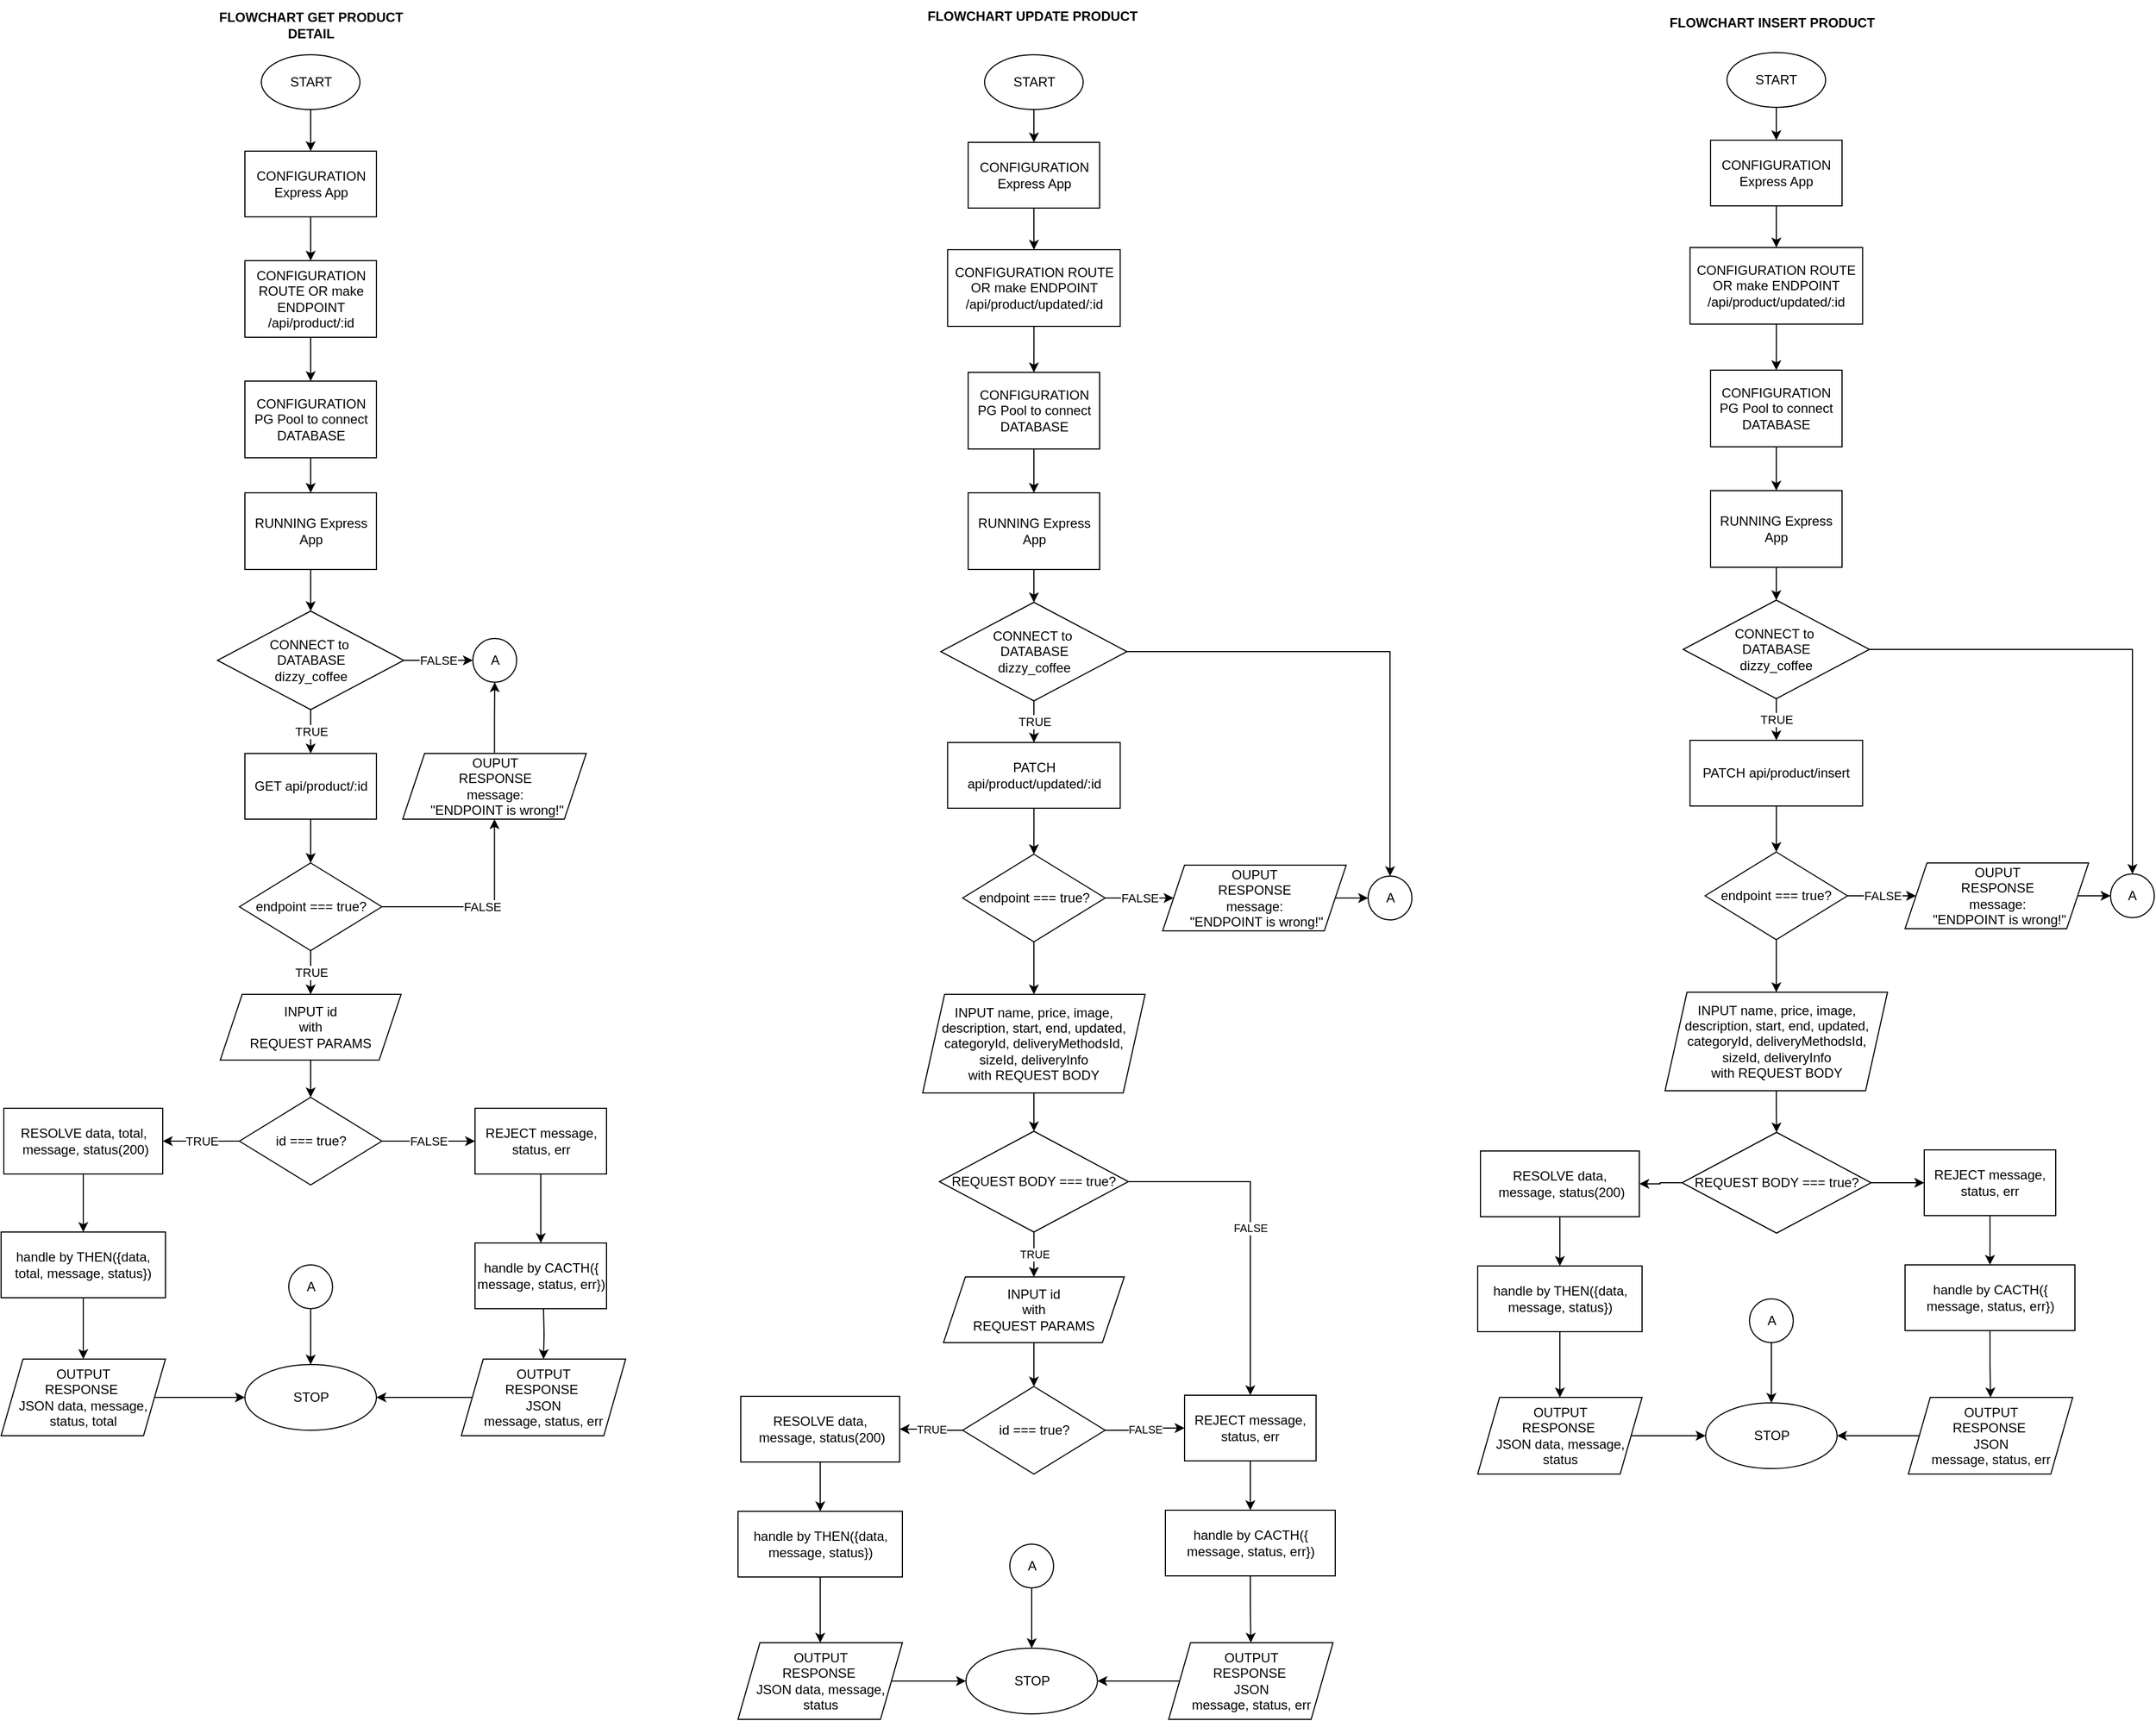 <mxfile version="17.4.6" type="device"><diagram id="khGJ2daZu2ltyK99D0Vk" name="Page-1"><mxGraphModel dx="1021" dy="576" grid="1" gridSize="10" guides="1" tooltips="1" connect="1" arrows="1" fold="1" page="1" pageScale="1" pageWidth="1169" pageHeight="827" math="0" shadow="0"><root><mxCell id="0"/><mxCell id="1" parent="0"/><mxCell id="POmQF6q5LUfOOO5Ifvi4-3" value="" style="edgeStyle=orthogonalEdgeStyle;rounded=0;orthogonalLoop=1;jettySize=auto;html=1;" parent="1" source="POmQF6q5LUfOOO5Ifvi4-1" target="POmQF6q5LUfOOO5Ifvi4-2" edge="1"><mxGeometry relative="1" as="geometry"/></mxCell><mxCell id="POmQF6q5LUfOOO5Ifvi4-1" value="START" style="ellipse;whiteSpace=wrap;html=1;" parent="1" vertex="1"><mxGeometry x="252.5" y="50" width="90" height="50" as="geometry"/></mxCell><mxCell id="POmQF6q5LUfOOO5Ifvi4-5" value="" style="edgeStyle=orthogonalEdgeStyle;rounded=0;orthogonalLoop=1;jettySize=auto;html=1;" parent="1" source="POmQF6q5LUfOOO5Ifvi4-2" target="POmQF6q5LUfOOO5Ifvi4-4" edge="1"><mxGeometry relative="1" as="geometry"/></mxCell><mxCell id="POmQF6q5LUfOOO5Ifvi4-2" value="CONFIGURATION Express App" style="whiteSpace=wrap;html=1;" parent="1" vertex="1"><mxGeometry x="237.5" y="138" width="120" height="60" as="geometry"/></mxCell><mxCell id="POmQF6q5LUfOOO5Ifvi4-7" value="" style="edgeStyle=orthogonalEdgeStyle;rounded=0;orthogonalLoop=1;jettySize=auto;html=1;" parent="1" source="POmQF6q5LUfOOO5Ifvi4-4" target="POmQF6q5LUfOOO5Ifvi4-6" edge="1"><mxGeometry relative="1" as="geometry"/></mxCell><mxCell id="POmQF6q5LUfOOO5Ifvi4-4" value="CONFIGURATION ROUTE OR make ENDPOINT /api/product/:id" style="whiteSpace=wrap;html=1;" parent="1" vertex="1"><mxGeometry x="237.5" y="238" width="120" height="70" as="geometry"/></mxCell><mxCell id="POmQF6q5LUfOOO5Ifvi4-9" value="" style="edgeStyle=orthogonalEdgeStyle;rounded=0;orthogonalLoop=1;jettySize=auto;html=1;" parent="1" source="POmQF6q5LUfOOO5Ifvi4-6" target="POmQF6q5LUfOOO5Ifvi4-8" edge="1"><mxGeometry relative="1" as="geometry"/></mxCell><mxCell id="POmQF6q5LUfOOO5Ifvi4-6" value="CONFIGURATION PG Pool to connect DATABASE" style="whiteSpace=wrap;html=1;" parent="1" vertex="1"><mxGeometry x="237.5" y="348" width="120" height="70" as="geometry"/></mxCell><mxCell id="POmQF6q5LUfOOO5Ifvi4-13" value="" style="edgeStyle=orthogonalEdgeStyle;rounded=0;orthogonalLoop=1;jettySize=auto;html=1;" parent="1" source="POmQF6q5LUfOOO5Ifvi4-8" target="POmQF6q5LUfOOO5Ifvi4-12" edge="1"><mxGeometry relative="1" as="geometry"/></mxCell><mxCell id="POmQF6q5LUfOOO5Ifvi4-8" value="RUNNING Express App" style="whiteSpace=wrap;html=1;" parent="1" vertex="1"><mxGeometry x="237.5" y="450" width="120" height="70" as="geometry"/></mxCell><mxCell id="POmQF6q5LUfOOO5Ifvi4-34" value="TRUE" style="edgeStyle=orthogonalEdgeStyle;rounded=0;orthogonalLoop=1;jettySize=auto;html=1;" parent="1" source="POmQF6q5LUfOOO5Ifvi4-12" target="POmQF6q5LUfOOO5Ifvi4-32" edge="1"><mxGeometry relative="1" as="geometry"/></mxCell><mxCell id="POmQF6q5LUfOOO5Ifvi4-46" value="FALSE" style="edgeStyle=orthogonalEdgeStyle;rounded=0;orthogonalLoop=1;jettySize=auto;html=1;" parent="1" source="POmQF6q5LUfOOO5Ifvi4-12" target="POmQF6q5LUfOOO5Ifvi4-45" edge="1"><mxGeometry relative="1" as="geometry"/></mxCell><mxCell id="POmQF6q5LUfOOO5Ifvi4-12" value="CONNECT to&amp;nbsp;&lt;br&gt;DATABASE&lt;br&gt;dizzy_coffee" style="rhombus;whiteSpace=wrap;html=1;" parent="1" vertex="1"><mxGeometry x="212.5" y="558" width="170" height="90" as="geometry"/></mxCell><mxCell id="POmQF6q5LUfOOO5Ifvi4-53" value="" style="edgeStyle=orthogonalEdgeStyle;rounded=0;orthogonalLoop=1;jettySize=auto;html=1;" parent="1" source="POmQF6q5LUfOOO5Ifvi4-16" target="POmQF6q5LUfOOO5Ifvi4-18" edge="1"><mxGeometry relative="1" as="geometry"/></mxCell><mxCell id="POmQF6q5LUfOOO5Ifvi4-16" value="INPUT id &lt;br&gt;with&lt;br&gt;REQUEST PARAMS" style="shape=parallelogram;perimeter=parallelogramPerimeter;whiteSpace=wrap;html=1;fixedSize=1;" parent="1" vertex="1"><mxGeometry x="215" y="908" width="165" height="60" as="geometry"/></mxCell><mxCell id="POmQF6q5LUfOOO5Ifvi4-25" value="FALSE" style="edgeStyle=orthogonalEdgeStyle;rounded=0;orthogonalLoop=1;jettySize=auto;html=1;" parent="1" source="POmQF6q5LUfOOO5Ifvi4-18" target="POmQF6q5LUfOOO5Ifvi4-24" edge="1"><mxGeometry relative="1" as="geometry"/></mxCell><mxCell id="POmQF6q5LUfOOO5Ifvi4-36" value="TRUE" style="edgeStyle=orthogonalEdgeStyle;rounded=0;orthogonalLoop=1;jettySize=auto;html=1;" parent="1" source="POmQF6q5LUfOOO5Ifvi4-18" target="POmQF6q5LUfOOO5Ifvi4-20" edge="1"><mxGeometry relative="1" as="geometry"/></mxCell><mxCell id="POmQF6q5LUfOOO5Ifvi4-18" value="id === true?" style="rhombus;whiteSpace=wrap;html=1;" parent="1" vertex="1"><mxGeometry x="232.5" y="1002" width="130" height="80" as="geometry"/></mxCell><mxCell id="POmQF6q5LUfOOO5Ifvi4-23" value="" style="edgeStyle=orthogonalEdgeStyle;rounded=0;orthogonalLoop=1;jettySize=auto;html=1;" parent="1" source="POmQF6q5LUfOOO5Ifvi4-20" target="POmQF6q5LUfOOO5Ifvi4-22" edge="1"><mxGeometry relative="1" as="geometry"/></mxCell><mxCell id="POmQF6q5LUfOOO5Ifvi4-20" value="RESOLVE data, total,&lt;br&gt;&amp;nbsp;message, status(200)" style="whiteSpace=wrap;html=1;" parent="1" vertex="1"><mxGeometry x="17.5" y="1012" width="145" height="60" as="geometry"/></mxCell><mxCell id="POmQF6q5LUfOOO5Ifvi4-39" style="edgeStyle=orthogonalEdgeStyle;rounded=0;orthogonalLoop=1;jettySize=auto;html=1;entryX=0.5;entryY=0;entryDx=0;entryDy=0;" parent="1" source="POmQF6q5LUfOOO5Ifvi4-22" target="POmQF6q5LUfOOO5Ifvi4-38" edge="1"><mxGeometry relative="1" as="geometry"/></mxCell><mxCell id="POmQF6q5LUfOOO5Ifvi4-22" value="handle by THEN({data, total, message, status})" style="whiteSpace=wrap;html=1;" parent="1" vertex="1"><mxGeometry x="15" y="1125" width="150" height="60" as="geometry"/></mxCell><mxCell id="POmQF6q5LUfOOO5Ifvi4-27" value="" style="edgeStyle=orthogonalEdgeStyle;rounded=0;orthogonalLoop=1;jettySize=auto;html=1;" parent="1" source="POmQF6q5LUfOOO5Ifvi4-24" target="POmQF6q5LUfOOO5Ifvi4-26" edge="1"><mxGeometry relative="1" as="geometry"/></mxCell><mxCell id="POmQF6q5LUfOOO5Ifvi4-24" value="REJECT message, status, err" style="whiteSpace=wrap;html=1;" parent="1" vertex="1"><mxGeometry x="447.5" y="1012" width="120" height="60" as="geometry"/></mxCell><mxCell id="POmQF6q5LUfOOO5Ifvi4-26" value="handle by CACTH({&lt;br&gt;message, status, err})" style="whiteSpace=wrap;html=1;" parent="1" vertex="1"><mxGeometry x="447.5" y="1135" width="120" height="60" as="geometry"/></mxCell><mxCell id="POmQF6q5LUfOOO5Ifvi4-51" value="" style="edgeStyle=orthogonalEdgeStyle;rounded=0;orthogonalLoop=1;jettySize=auto;html=1;" parent="1" source="POmQF6q5LUfOOO5Ifvi4-32" target="POmQF6q5LUfOOO5Ifvi4-50" edge="1"><mxGeometry relative="1" as="geometry"/></mxCell><mxCell id="POmQF6q5LUfOOO5Ifvi4-32" value="GET api/product/:id" style="rounded=0;whiteSpace=wrap;html=1;" parent="1" vertex="1"><mxGeometry x="237.5" y="688" width="120" height="60" as="geometry"/></mxCell><mxCell id="POmQF6q5LUfOOO5Ifvi4-43" value="" style="edgeStyle=orthogonalEdgeStyle;rounded=0;orthogonalLoop=1;jettySize=auto;html=1;" parent="1" source="POmQF6q5LUfOOO5Ifvi4-38" target="POmQF6q5LUfOOO5Ifvi4-42" edge="1"><mxGeometry relative="1" as="geometry"/></mxCell><mxCell id="POmQF6q5LUfOOO5Ifvi4-38" value="&lt;span&gt;OUTPUT&lt;br&gt;RESPONSE&amp;nbsp;&lt;/span&gt;&lt;br&gt;&lt;span&gt;JSON&amp;nbsp;&lt;/span&gt;&lt;span&gt;data, message,&lt;/span&gt;&lt;br&gt;&lt;span&gt;status, total&lt;/span&gt;" style="shape=parallelogram;perimeter=parallelogramPerimeter;whiteSpace=wrap;html=1;fixedSize=1;" parent="1" vertex="1"><mxGeometry x="15" y="1241" width="150" height="70" as="geometry"/></mxCell><mxCell id="POmQF6q5LUfOOO5Ifvi4-40" style="edgeStyle=orthogonalEdgeStyle;rounded=0;orthogonalLoop=1;jettySize=auto;html=1;entryX=0.5;entryY=0;entryDx=0;entryDy=0;" parent="1" target="POmQF6q5LUfOOO5Ifvi4-41" edge="1"><mxGeometry relative="1" as="geometry"><mxPoint x="510" y="1195" as="sourcePoint"/></mxGeometry></mxCell><mxCell id="POmQF6q5LUfOOO5Ifvi4-44" value="" style="edgeStyle=orthogonalEdgeStyle;rounded=0;orthogonalLoop=1;jettySize=auto;html=1;" parent="1" source="POmQF6q5LUfOOO5Ifvi4-41" target="POmQF6q5LUfOOO5Ifvi4-42" edge="1"><mxGeometry relative="1" as="geometry"/></mxCell><mxCell id="POmQF6q5LUfOOO5Ifvi4-41" value="&lt;span&gt;OUTPUT&lt;/span&gt;&lt;br&gt;&lt;span&gt;RESPONSE&amp;nbsp;&lt;/span&gt;&lt;br&gt;&lt;span&gt;JSON&lt;/span&gt;&lt;br&gt;&lt;span&gt;message, status, err&lt;/span&gt;" style="shape=parallelogram;perimeter=parallelogramPerimeter;whiteSpace=wrap;html=1;fixedSize=1;" parent="1" vertex="1"><mxGeometry x="435" y="1241" width="150" height="70" as="geometry"/></mxCell><mxCell id="POmQF6q5LUfOOO5Ifvi4-42" value="STOP" style="ellipse;whiteSpace=wrap;html=1;" parent="1" vertex="1"><mxGeometry x="237.5" y="1246" width="120" height="60" as="geometry"/></mxCell><mxCell id="POmQF6q5LUfOOO5Ifvi4-45" value="A" style="ellipse;whiteSpace=wrap;html=1;aspect=fixed;" parent="1" vertex="1"><mxGeometry x="445.5" y="583" width="40" height="40" as="geometry"/></mxCell><mxCell id="POmQF6q5LUfOOO5Ifvi4-48" style="edgeStyle=orthogonalEdgeStyle;rounded=0;orthogonalLoop=1;jettySize=auto;html=1;entryX=0.5;entryY=0;entryDx=0;entryDy=0;" parent="1" source="POmQF6q5LUfOOO5Ifvi4-47" target="POmQF6q5LUfOOO5Ifvi4-42" edge="1"><mxGeometry relative="1" as="geometry"/></mxCell><mxCell id="POmQF6q5LUfOOO5Ifvi4-47" value="A" style="ellipse;whiteSpace=wrap;html=1;aspect=fixed;" parent="1" vertex="1"><mxGeometry x="277.5" y="1155" width="40" height="40" as="geometry"/></mxCell><mxCell id="POmQF6q5LUfOOO5Ifvi4-49" value="&lt;b&gt;FLOWCHART GET PRODUCT DETAIL&lt;/b&gt;" style="text;html=1;strokeColor=none;fillColor=none;align=center;verticalAlign=middle;whiteSpace=wrap;rounded=0;" parent="1" vertex="1"><mxGeometry x="198.75" y="8" width="197.5" height="30" as="geometry"/></mxCell><mxCell id="POmQF6q5LUfOOO5Ifvi4-52" value="TRUE" style="edgeStyle=orthogonalEdgeStyle;rounded=0;orthogonalLoop=1;jettySize=auto;html=1;" parent="1" source="POmQF6q5LUfOOO5Ifvi4-50" target="POmQF6q5LUfOOO5Ifvi4-16" edge="1"><mxGeometry relative="1" as="geometry"/></mxCell><mxCell id="POmQF6q5LUfOOO5Ifvi4-55" value="FALSE" style="edgeStyle=orthogonalEdgeStyle;rounded=0;orthogonalLoop=1;jettySize=auto;html=1;" parent="1" source="POmQF6q5LUfOOO5Ifvi4-50" target="POmQF6q5LUfOOO5Ifvi4-54" edge="1"><mxGeometry relative="1" as="geometry"/></mxCell><mxCell id="POmQF6q5LUfOOO5Ifvi4-50" value="endpoint === true?" style="rhombus;whiteSpace=wrap;html=1;rounded=0;" parent="1" vertex="1"><mxGeometry x="232.5" y="788" width="130" height="80" as="geometry"/></mxCell><mxCell id="POmQF6q5LUfOOO5Ifvi4-57" value="" style="edgeStyle=orthogonalEdgeStyle;rounded=0;orthogonalLoop=1;jettySize=auto;html=1;" parent="1" source="POmQF6q5LUfOOO5Ifvi4-54" target="POmQF6q5LUfOOO5Ifvi4-45" edge="1"><mxGeometry relative="1" as="geometry"/></mxCell><mxCell id="POmQF6q5LUfOOO5Ifvi4-54" value="OUPUT &lt;br&gt;RESPONSE&lt;br&gt;message:&lt;br&gt;&amp;nbsp;&quot;ENDPOINT is wrong!&quot;" style="shape=parallelogram;perimeter=parallelogramPerimeter;whiteSpace=wrap;html=1;fixedSize=1;rounded=0;" parent="1" vertex="1"><mxGeometry x="381.5" y="688" width="167.5" height="60" as="geometry"/></mxCell><mxCell id="POmQF6q5LUfOOO5Ifvi4-58" value="" style="edgeStyle=orthogonalEdgeStyle;rounded=0;orthogonalLoop=1;jettySize=auto;html=1;" parent="1" source="POmQF6q5LUfOOO5Ifvi4-59" target="POmQF6q5LUfOOO5Ifvi4-61" edge="1"><mxGeometry relative="1" as="geometry"/></mxCell><mxCell id="POmQF6q5LUfOOO5Ifvi4-59" value="START" style="ellipse;whiteSpace=wrap;html=1;" parent="1" vertex="1"><mxGeometry x="912.5" y="50" width="90" height="50" as="geometry"/></mxCell><mxCell id="POmQF6q5LUfOOO5Ifvi4-60" value="" style="edgeStyle=orthogonalEdgeStyle;rounded=0;orthogonalLoop=1;jettySize=auto;html=1;" parent="1" source="POmQF6q5LUfOOO5Ifvi4-61" target="POmQF6q5LUfOOO5Ifvi4-63" edge="1"><mxGeometry relative="1" as="geometry"/></mxCell><mxCell id="POmQF6q5LUfOOO5Ifvi4-61" value="CONFIGURATION Express App" style="whiteSpace=wrap;html=1;" parent="1" vertex="1"><mxGeometry x="897.5" y="130" width="120" height="60" as="geometry"/></mxCell><mxCell id="POmQF6q5LUfOOO5Ifvi4-62" value="" style="edgeStyle=orthogonalEdgeStyle;rounded=0;orthogonalLoop=1;jettySize=auto;html=1;" parent="1" source="POmQF6q5LUfOOO5Ifvi4-63" target="POmQF6q5LUfOOO5Ifvi4-65" edge="1"><mxGeometry relative="1" as="geometry"/></mxCell><mxCell id="POmQF6q5LUfOOO5Ifvi4-63" value="CONFIGURATION ROUTE OR make ENDPOINT /api/product/updated/:id" style="whiteSpace=wrap;html=1;" parent="1" vertex="1"><mxGeometry x="878.75" y="228" width="157.5" height="70" as="geometry"/></mxCell><mxCell id="POmQF6q5LUfOOO5Ifvi4-64" value="" style="edgeStyle=orthogonalEdgeStyle;rounded=0;orthogonalLoop=1;jettySize=auto;html=1;" parent="1" source="POmQF6q5LUfOOO5Ifvi4-65" target="POmQF6q5LUfOOO5Ifvi4-67" edge="1"><mxGeometry relative="1" as="geometry"/></mxCell><mxCell id="POmQF6q5LUfOOO5Ifvi4-65" value="CONFIGURATION PG Pool to connect DATABASE" style="whiteSpace=wrap;html=1;" parent="1" vertex="1"><mxGeometry x="897.5" y="340" width="120" height="70" as="geometry"/></mxCell><mxCell id="POmQF6q5LUfOOO5Ifvi4-66" value="" style="edgeStyle=orthogonalEdgeStyle;rounded=0;orthogonalLoop=1;jettySize=auto;html=1;" parent="1" source="POmQF6q5LUfOOO5Ifvi4-67" target="POmQF6q5LUfOOO5Ifvi4-70" edge="1"><mxGeometry relative="1" as="geometry"/></mxCell><mxCell id="POmQF6q5LUfOOO5Ifvi4-67" value="RUNNING Express App" style="whiteSpace=wrap;html=1;" parent="1" vertex="1"><mxGeometry x="897.5" y="450" width="120" height="70" as="geometry"/></mxCell><mxCell id="POmQF6q5LUfOOO5Ifvi4-68" value="TRUE" style="edgeStyle=orthogonalEdgeStyle;rounded=0;orthogonalLoop=1;jettySize=auto;html=1;" parent="1" source="POmQF6q5LUfOOO5Ifvi4-70" target="POmQF6q5LUfOOO5Ifvi4-84" edge="1"><mxGeometry relative="1" as="geometry"/></mxCell><mxCell id="POmQF6q5LUfOOO5Ifvi4-69" value="" style="edgeStyle=orthogonalEdgeStyle;rounded=0;orthogonalLoop=1;jettySize=auto;html=1;" parent="1" source="POmQF6q5LUfOOO5Ifvi4-70" target="POmQF6q5LUfOOO5Ifvi4-91" edge="1"><mxGeometry relative="1" as="geometry"/></mxCell><mxCell id="POmQF6q5LUfOOO5Ifvi4-70" value="CONNECT to&amp;nbsp;&lt;br&gt;DATABASE&lt;br&gt;dizzy_coffee" style="rhombus;whiteSpace=wrap;html=1;" parent="1" vertex="1"><mxGeometry x="872.5" y="550" width="170" height="90" as="geometry"/></mxCell><mxCell id="sGFE-TJFLqwam2I6f3Bg-8" value="" style="edgeStyle=orthogonalEdgeStyle;rounded=0;orthogonalLoop=1;jettySize=auto;html=1;fontSize=10;" edge="1" parent="1" source="POmQF6q5LUfOOO5Ifvi4-72" target="POmQF6q5LUfOOO5Ifvi4-75"><mxGeometry relative="1" as="geometry"/></mxCell><mxCell id="POmQF6q5LUfOOO5Ifvi4-72" value="INPUT id &lt;br&gt;with&lt;br&gt;REQUEST PARAMS" style="shape=parallelogram;perimeter=parallelogramPerimeter;whiteSpace=wrap;html=1;fixedSize=1;" parent="1" vertex="1"><mxGeometry x="875" y="1166" width="165" height="60" as="geometry"/></mxCell><mxCell id="sGFE-TJFLqwam2I6f3Bg-9" value="TRUE" style="edgeStyle=orthogonalEdgeStyle;rounded=0;orthogonalLoop=1;jettySize=auto;html=1;fontSize=10;" edge="1" parent="1" source="POmQF6q5LUfOOO5Ifvi4-75" target="POmQF6q5LUfOOO5Ifvi4-77"><mxGeometry relative="1" as="geometry"/></mxCell><mxCell id="sGFE-TJFLqwam2I6f3Bg-10" value="FALSE" style="edgeStyle=orthogonalEdgeStyle;rounded=0;orthogonalLoop=1;jettySize=auto;html=1;fontSize=10;" edge="1" parent="1" source="POmQF6q5LUfOOO5Ifvi4-75" target="POmQF6q5LUfOOO5Ifvi4-81"><mxGeometry relative="1" as="geometry"/></mxCell><mxCell id="POmQF6q5LUfOOO5Ifvi4-75" value="id === true?" style="rhombus;whiteSpace=wrap;html=1;" parent="1" vertex="1"><mxGeometry x="892.5" y="1266" width="130" height="80" as="geometry"/></mxCell><mxCell id="POmQF6q5LUfOOO5Ifvi4-76" value="" style="edgeStyle=orthogonalEdgeStyle;rounded=0;orthogonalLoop=1;jettySize=auto;html=1;" parent="1" source="POmQF6q5LUfOOO5Ifvi4-77" target="POmQF6q5LUfOOO5Ifvi4-79" edge="1"><mxGeometry relative="1" as="geometry"/></mxCell><mxCell id="POmQF6q5LUfOOO5Ifvi4-77" value="RESOLVE data,&lt;br&gt;&amp;nbsp;message, status(200)" style="whiteSpace=wrap;html=1;" parent="1" vertex="1"><mxGeometry x="690" y="1275" width="145" height="60" as="geometry"/></mxCell><mxCell id="POmQF6q5LUfOOO5Ifvi4-78" style="edgeStyle=orthogonalEdgeStyle;rounded=0;orthogonalLoop=1;jettySize=auto;html=1;entryX=0.5;entryY=0;entryDx=0;entryDy=0;" parent="1" source="POmQF6q5LUfOOO5Ifvi4-79" target="POmQF6q5LUfOOO5Ifvi4-86" edge="1"><mxGeometry relative="1" as="geometry"/></mxCell><mxCell id="POmQF6q5LUfOOO5Ifvi4-79" value="handle by THEN({data, message, status})" style="whiteSpace=wrap;html=1;" parent="1" vertex="1"><mxGeometry x="687.5" y="1380" width="150" height="60" as="geometry"/></mxCell><mxCell id="sGFE-TJFLqwam2I6f3Bg-11" value="" style="edgeStyle=orthogonalEdgeStyle;rounded=0;orthogonalLoop=1;jettySize=auto;html=1;fontSize=10;" edge="1" parent="1" source="POmQF6q5LUfOOO5Ifvi4-81" target="POmQF6q5LUfOOO5Ifvi4-82"><mxGeometry relative="1" as="geometry"/></mxCell><mxCell id="POmQF6q5LUfOOO5Ifvi4-81" value="REJECT message, status, err" style="whiteSpace=wrap;html=1;" parent="1" vertex="1"><mxGeometry x="1095" y="1274" width="120" height="60" as="geometry"/></mxCell><mxCell id="sGFE-TJFLqwam2I6f3Bg-14" value="" style="edgeStyle=orthogonalEdgeStyle;rounded=0;orthogonalLoop=1;jettySize=auto;html=1;fontSize=10;" edge="1" parent="1" source="POmQF6q5LUfOOO5Ifvi4-82" target="POmQF6q5LUfOOO5Ifvi4-89"><mxGeometry relative="1" as="geometry"/></mxCell><mxCell id="POmQF6q5LUfOOO5Ifvi4-82" value="handle by CACTH({&lt;br&gt;message, status, err})" style="whiteSpace=wrap;html=1;" parent="1" vertex="1"><mxGeometry x="1077.5" y="1379" width="155" height="60" as="geometry"/></mxCell><mxCell id="POmQF6q5LUfOOO5Ifvi4-83" value="" style="edgeStyle=orthogonalEdgeStyle;rounded=0;orthogonalLoop=1;jettySize=auto;html=1;" parent="1" source="POmQF6q5LUfOOO5Ifvi4-84" target="POmQF6q5LUfOOO5Ifvi4-97" edge="1"><mxGeometry relative="1" as="geometry"/></mxCell><mxCell id="POmQF6q5LUfOOO5Ifvi4-84" value="PATCH api/product/updated/:id" style="rounded=0;whiteSpace=wrap;html=1;" parent="1" vertex="1"><mxGeometry x="878.75" y="678" width="157.5" height="60" as="geometry"/></mxCell><mxCell id="POmQF6q5LUfOOO5Ifvi4-85" value="" style="edgeStyle=orthogonalEdgeStyle;rounded=0;orthogonalLoop=1;jettySize=auto;html=1;entryX=0;entryY=0.5;entryDx=0;entryDy=0;" parent="1" source="POmQF6q5LUfOOO5Ifvi4-86" target="POmQF6q5LUfOOO5Ifvi4-90" edge="1"><mxGeometry relative="1" as="geometry"><mxPoint x="872.5" y="1521" as="targetPoint"/></mxGeometry></mxCell><mxCell id="POmQF6q5LUfOOO5Ifvi4-86" value="&lt;span&gt;OUTPUT&lt;br&gt;RESPONSE&amp;nbsp;&lt;/span&gt;&lt;br&gt;&lt;span&gt;JSON&amp;nbsp;&lt;/span&gt;&lt;span&gt;data, message,&lt;/span&gt;&lt;br&gt;&lt;span&gt;status&lt;/span&gt;" style="shape=parallelogram;perimeter=parallelogramPerimeter;whiteSpace=wrap;html=1;fixedSize=1;" parent="1" vertex="1"><mxGeometry x="687.5" y="1500" width="150" height="70" as="geometry"/></mxCell><mxCell id="POmQF6q5LUfOOO5Ifvi4-88" value="" style="edgeStyle=orthogonalEdgeStyle;rounded=0;orthogonalLoop=1;jettySize=auto;html=1;entryX=1;entryY=0.5;entryDx=0;entryDy=0;" parent="1" source="POmQF6q5LUfOOO5Ifvi4-89" target="POmQF6q5LUfOOO5Ifvi4-90" edge="1"><mxGeometry relative="1" as="geometry"><mxPoint x="1045" y="1521" as="targetPoint"/></mxGeometry></mxCell><mxCell id="POmQF6q5LUfOOO5Ifvi4-89" value="&lt;span&gt;OUTPUT&lt;/span&gt;&lt;br&gt;&lt;span&gt;RESPONSE&amp;nbsp;&lt;/span&gt;&lt;br&gt;&lt;span&gt;JSON&lt;/span&gt;&lt;br&gt;&lt;span&gt;message, status, err&lt;/span&gt;" style="shape=parallelogram;perimeter=parallelogramPerimeter;whiteSpace=wrap;html=1;fixedSize=1;" parent="1" vertex="1"><mxGeometry x="1080.5" y="1500" width="150" height="70" as="geometry"/></mxCell><mxCell id="POmQF6q5LUfOOO5Ifvi4-90" value="STOP" style="ellipse;whiteSpace=wrap;html=1;" parent="1" vertex="1"><mxGeometry x="895.5" y="1505" width="120" height="60" as="geometry"/></mxCell><mxCell id="POmQF6q5LUfOOO5Ifvi4-91" value="A" style="ellipse;whiteSpace=wrap;html=1;aspect=fixed;" parent="1" vertex="1"><mxGeometry x="1262.5" y="800" width="40" height="40" as="geometry"/></mxCell><mxCell id="POmQF6q5LUfOOO5Ifvi4-92" style="edgeStyle=orthogonalEdgeStyle;rounded=0;orthogonalLoop=1;jettySize=auto;html=1;entryX=0.5;entryY=0;entryDx=0;entryDy=0;" parent="1" source="POmQF6q5LUfOOO5Ifvi4-93" target="POmQF6q5LUfOOO5Ifvi4-90" edge="1"><mxGeometry relative="1" as="geometry"/></mxCell><mxCell id="POmQF6q5LUfOOO5Ifvi4-93" value="A" style="ellipse;whiteSpace=wrap;html=1;aspect=fixed;" parent="1" vertex="1"><mxGeometry x="935.5" y="1410" width="40" height="40" as="geometry"/></mxCell><mxCell id="POmQF6q5LUfOOO5Ifvi4-94" value="&lt;b&gt;FLOWCHART UPDATE PRODUCT&amp;nbsp;&lt;/b&gt;" style="text;html=1;strokeColor=none;fillColor=none;align=center;verticalAlign=middle;whiteSpace=wrap;rounded=0;" parent="1" vertex="1"><mxGeometry x="858.75" width="197.5" height="30" as="geometry"/></mxCell><mxCell id="POmQF6q5LUfOOO5Ifvi4-104" value="FALSE" style="edgeStyle=orthogonalEdgeStyle;rounded=0;orthogonalLoop=1;jettySize=auto;html=1;" parent="1" source="POmQF6q5LUfOOO5Ifvi4-97" target="POmQF6q5LUfOOO5Ifvi4-99" edge="1"><mxGeometry relative="1" as="geometry"/></mxCell><mxCell id="sGFE-TJFLqwam2I6f3Bg-15" value="" style="edgeStyle=orthogonalEdgeStyle;rounded=0;orthogonalLoop=1;jettySize=auto;html=1;fontSize=10;" edge="1" parent="1" source="POmQF6q5LUfOOO5Ifvi4-97" target="POmQF6q5LUfOOO5Ifvi4-100"><mxGeometry relative="1" as="geometry"/></mxCell><mxCell id="POmQF6q5LUfOOO5Ifvi4-97" value="endpoint === true?" style="rhombus;whiteSpace=wrap;html=1;rounded=0;" parent="1" vertex="1"><mxGeometry x="892.5" y="780" width="130" height="80" as="geometry"/></mxCell><mxCell id="POmQF6q5LUfOOO5Ifvi4-105" value="" style="edgeStyle=orthogonalEdgeStyle;rounded=0;orthogonalLoop=1;jettySize=auto;html=1;" parent="1" source="POmQF6q5LUfOOO5Ifvi4-99" target="POmQF6q5LUfOOO5Ifvi4-91" edge="1"><mxGeometry relative="1" as="geometry"/></mxCell><mxCell id="POmQF6q5LUfOOO5Ifvi4-99" value="OUPUT &lt;br&gt;RESPONSE&lt;br&gt;message:&lt;br&gt;&amp;nbsp;&quot;ENDPOINT is wrong!&quot;" style="shape=parallelogram;perimeter=parallelogramPerimeter;whiteSpace=wrap;html=1;fixedSize=1;rounded=0;" parent="1" vertex="1"><mxGeometry x="1075" y="790" width="167.5" height="60" as="geometry"/></mxCell><mxCell id="sGFE-TJFLqwam2I6f3Bg-19" value="" style="edgeStyle=orthogonalEdgeStyle;rounded=0;orthogonalLoop=1;jettySize=auto;html=1;fontSize=10;" edge="1" parent="1" source="POmQF6q5LUfOOO5Ifvi4-100" target="sGFE-TJFLqwam2I6f3Bg-17"><mxGeometry relative="1" as="geometry"/></mxCell><mxCell id="POmQF6q5LUfOOO5Ifvi4-100" value="INPUT name, price, image, description, start, end, updated, categoryId, deliveryMethodsId, sizeId, deliveryInfo&lt;br&gt;with REQUEST BODY" style="shape=parallelogram;perimeter=parallelogramPerimeter;whiteSpace=wrap;html=1;fixedSize=1;" parent="1" vertex="1"><mxGeometry x="856" y="908" width="203" height="90" as="geometry"/></mxCell><mxCell id="POmQF6q5LUfOOO5Ifvi4-146" value="&lt;b&gt;FLOWCHART INSERT PRODUCT&amp;nbsp;&lt;/b&gt;" style="text;html=1;strokeColor=none;fillColor=none;align=center;verticalAlign=middle;whiteSpace=wrap;rounded=0;" parent="1" vertex="1"><mxGeometry x="1533.75" y="6" width="197.5" height="30" as="geometry"/></mxCell><mxCell id="sGFE-TJFLqwam2I6f3Bg-18" value="TRUE" style="edgeStyle=orthogonalEdgeStyle;rounded=0;orthogonalLoop=1;jettySize=auto;html=1;fontSize=10;" edge="1" parent="1" source="sGFE-TJFLqwam2I6f3Bg-17" target="POmQF6q5LUfOOO5Ifvi4-72"><mxGeometry relative="1" as="geometry"/></mxCell><mxCell id="sGFE-TJFLqwam2I6f3Bg-20" value="FALSE" style="edgeStyle=orthogonalEdgeStyle;rounded=0;orthogonalLoop=1;jettySize=auto;html=1;entryX=0.5;entryY=0;entryDx=0;entryDy=0;fontSize=10;" edge="1" parent="1" source="sGFE-TJFLqwam2I6f3Bg-17" target="POmQF6q5LUfOOO5Ifvi4-81"><mxGeometry relative="1" as="geometry"/></mxCell><mxCell id="sGFE-TJFLqwam2I6f3Bg-17" value="&lt;span style=&quot;font-size: 12px&quot;&gt;REQUEST BODY === true?&lt;/span&gt;" style="rhombus;whiteSpace=wrap;html=1;fontSize=10;" vertex="1" parent="1"><mxGeometry x="871.25" y="1033" width="172.5" height="92" as="geometry"/></mxCell><mxCell id="sGFE-TJFLqwam2I6f3Bg-21" value="" style="edgeStyle=orthogonalEdgeStyle;rounded=0;orthogonalLoop=1;jettySize=auto;html=1;" edge="1" source="sGFE-TJFLqwam2I6f3Bg-22" target="sGFE-TJFLqwam2I6f3Bg-24" parent="1"><mxGeometry relative="1" as="geometry"/></mxCell><mxCell id="sGFE-TJFLqwam2I6f3Bg-22" value="START" style="ellipse;whiteSpace=wrap;html=1;" vertex="1" parent="1"><mxGeometry x="1590" y="48" width="90" height="50" as="geometry"/></mxCell><mxCell id="sGFE-TJFLqwam2I6f3Bg-23" value="" style="edgeStyle=orthogonalEdgeStyle;rounded=0;orthogonalLoop=1;jettySize=auto;html=1;" edge="1" source="sGFE-TJFLqwam2I6f3Bg-24" target="sGFE-TJFLqwam2I6f3Bg-26" parent="1"><mxGeometry relative="1" as="geometry"/></mxCell><mxCell id="sGFE-TJFLqwam2I6f3Bg-24" value="CONFIGURATION Express App" style="whiteSpace=wrap;html=1;" vertex="1" parent="1"><mxGeometry x="1575" y="128" width="120" height="60" as="geometry"/></mxCell><mxCell id="sGFE-TJFLqwam2I6f3Bg-25" value="" style="edgeStyle=orthogonalEdgeStyle;rounded=0;orthogonalLoop=1;jettySize=auto;html=1;" edge="1" source="sGFE-TJFLqwam2I6f3Bg-26" target="sGFE-TJFLqwam2I6f3Bg-28" parent="1"><mxGeometry relative="1" as="geometry"/></mxCell><mxCell id="sGFE-TJFLqwam2I6f3Bg-26" value="CONFIGURATION ROUTE OR make ENDPOINT /api/product/updated/:id" style="whiteSpace=wrap;html=1;" vertex="1" parent="1"><mxGeometry x="1556.25" y="226" width="157.5" height="70" as="geometry"/></mxCell><mxCell id="sGFE-TJFLqwam2I6f3Bg-27" value="" style="edgeStyle=orthogonalEdgeStyle;rounded=0;orthogonalLoop=1;jettySize=auto;html=1;" edge="1" source="sGFE-TJFLqwam2I6f3Bg-28" target="sGFE-TJFLqwam2I6f3Bg-30" parent="1"><mxGeometry relative="1" as="geometry"/></mxCell><mxCell id="sGFE-TJFLqwam2I6f3Bg-28" value="CONFIGURATION PG Pool to connect DATABASE" style="whiteSpace=wrap;html=1;" vertex="1" parent="1"><mxGeometry x="1575" y="338" width="120" height="70" as="geometry"/></mxCell><mxCell id="sGFE-TJFLqwam2I6f3Bg-29" value="" style="edgeStyle=orthogonalEdgeStyle;rounded=0;orthogonalLoop=1;jettySize=auto;html=1;" edge="1" source="sGFE-TJFLqwam2I6f3Bg-30" target="sGFE-TJFLqwam2I6f3Bg-33" parent="1"><mxGeometry relative="1" as="geometry"/></mxCell><mxCell id="sGFE-TJFLqwam2I6f3Bg-30" value="RUNNING Express App" style="whiteSpace=wrap;html=1;" vertex="1" parent="1"><mxGeometry x="1575" y="448" width="120" height="70" as="geometry"/></mxCell><mxCell id="sGFE-TJFLqwam2I6f3Bg-31" value="TRUE" style="edgeStyle=orthogonalEdgeStyle;rounded=0;orthogonalLoop=1;jettySize=auto;html=1;" edge="1" source="sGFE-TJFLqwam2I6f3Bg-33" target="sGFE-TJFLqwam2I6f3Bg-48" parent="1"><mxGeometry relative="1" as="geometry"/></mxCell><mxCell id="sGFE-TJFLqwam2I6f3Bg-32" value="" style="edgeStyle=orthogonalEdgeStyle;rounded=0;orthogonalLoop=1;jettySize=auto;html=1;" edge="1" source="sGFE-TJFLqwam2I6f3Bg-33" target="sGFE-TJFLqwam2I6f3Bg-54" parent="1"><mxGeometry relative="1" as="geometry"/></mxCell><mxCell id="sGFE-TJFLqwam2I6f3Bg-33" value="CONNECT to&amp;nbsp;&lt;br&gt;DATABASE&lt;br&gt;dizzy_coffee" style="rhombus;whiteSpace=wrap;html=1;" vertex="1" parent="1"><mxGeometry x="1550" y="548" width="170" height="90" as="geometry"/></mxCell><mxCell id="sGFE-TJFLqwam2I6f3Bg-39" value="" style="edgeStyle=orthogonalEdgeStyle;rounded=0;orthogonalLoop=1;jettySize=auto;html=1;" edge="1" source="sGFE-TJFLqwam2I6f3Bg-40" target="sGFE-TJFLqwam2I6f3Bg-42" parent="1"><mxGeometry relative="1" as="geometry"/></mxCell><mxCell id="sGFE-TJFLqwam2I6f3Bg-40" value="RESOLVE data,&lt;br&gt;&amp;nbsp;message, status(200)" style="whiteSpace=wrap;html=1;" vertex="1" parent="1"><mxGeometry x="1365" y="1051" width="145" height="60" as="geometry"/></mxCell><mxCell id="sGFE-TJFLqwam2I6f3Bg-41" style="edgeStyle=orthogonalEdgeStyle;rounded=0;orthogonalLoop=1;jettySize=auto;html=1;entryX=0.5;entryY=0;entryDx=0;entryDy=0;" edge="1" source="sGFE-TJFLqwam2I6f3Bg-42" target="sGFE-TJFLqwam2I6f3Bg-50" parent="1"><mxGeometry relative="1" as="geometry"/></mxCell><mxCell id="sGFE-TJFLqwam2I6f3Bg-42" value="handle by THEN({data, message, status})" style="whiteSpace=wrap;html=1;" vertex="1" parent="1"><mxGeometry x="1362.5" y="1156" width="150" height="60" as="geometry"/></mxCell><mxCell id="sGFE-TJFLqwam2I6f3Bg-43" value="" style="edgeStyle=orthogonalEdgeStyle;rounded=0;orthogonalLoop=1;jettySize=auto;html=1;fontSize=10;" edge="1" source="sGFE-TJFLqwam2I6f3Bg-44" target="sGFE-TJFLqwam2I6f3Bg-46" parent="1"><mxGeometry relative="1" as="geometry"/></mxCell><mxCell id="sGFE-TJFLqwam2I6f3Bg-44" value="REJECT message, status, err" style="whiteSpace=wrap;html=1;" vertex="1" parent="1"><mxGeometry x="1770" y="1050" width="120" height="60" as="geometry"/></mxCell><mxCell id="sGFE-TJFLqwam2I6f3Bg-45" value="" style="edgeStyle=orthogonalEdgeStyle;rounded=0;orthogonalLoop=1;jettySize=auto;html=1;fontSize=10;" edge="1" source="sGFE-TJFLqwam2I6f3Bg-46" target="sGFE-TJFLqwam2I6f3Bg-52" parent="1"><mxGeometry relative="1" as="geometry"/></mxCell><mxCell id="sGFE-TJFLqwam2I6f3Bg-46" value="handle by CACTH({&lt;br&gt;message, status, err})" style="whiteSpace=wrap;html=1;" vertex="1" parent="1"><mxGeometry x="1752.5" y="1155" width="155" height="60" as="geometry"/></mxCell><mxCell id="sGFE-TJFLqwam2I6f3Bg-47" value="" style="edgeStyle=orthogonalEdgeStyle;rounded=0;orthogonalLoop=1;jettySize=auto;html=1;" edge="1" source="sGFE-TJFLqwam2I6f3Bg-48" target="sGFE-TJFLqwam2I6f3Bg-59" parent="1"><mxGeometry relative="1" as="geometry"/></mxCell><mxCell id="sGFE-TJFLqwam2I6f3Bg-48" value="PATCH api/product/insert" style="rounded=0;whiteSpace=wrap;html=1;" vertex="1" parent="1"><mxGeometry x="1556.25" y="676" width="157.5" height="60" as="geometry"/></mxCell><mxCell id="sGFE-TJFLqwam2I6f3Bg-49" value="" style="edgeStyle=orthogonalEdgeStyle;rounded=0;orthogonalLoop=1;jettySize=auto;html=1;entryX=0;entryY=0.5;entryDx=0;entryDy=0;" edge="1" source="sGFE-TJFLqwam2I6f3Bg-50" target="sGFE-TJFLqwam2I6f3Bg-53" parent="1"><mxGeometry relative="1" as="geometry"><mxPoint x="1547.5" y="1297" as="targetPoint"/></mxGeometry></mxCell><mxCell id="sGFE-TJFLqwam2I6f3Bg-50" value="&lt;span&gt;OUTPUT&lt;br&gt;RESPONSE&amp;nbsp;&lt;/span&gt;&lt;br&gt;&lt;span&gt;JSON&amp;nbsp;&lt;/span&gt;&lt;span&gt;data, message,&lt;/span&gt;&lt;br&gt;&lt;span&gt;status&lt;/span&gt;" style="shape=parallelogram;perimeter=parallelogramPerimeter;whiteSpace=wrap;html=1;fixedSize=1;" vertex="1" parent="1"><mxGeometry x="1362.5" y="1276" width="150" height="70" as="geometry"/></mxCell><mxCell id="sGFE-TJFLqwam2I6f3Bg-51" value="" style="edgeStyle=orthogonalEdgeStyle;rounded=0;orthogonalLoop=1;jettySize=auto;html=1;entryX=1;entryY=0.5;entryDx=0;entryDy=0;" edge="1" source="sGFE-TJFLqwam2I6f3Bg-52" target="sGFE-TJFLqwam2I6f3Bg-53" parent="1"><mxGeometry relative="1" as="geometry"><mxPoint x="1720" y="1297" as="targetPoint"/></mxGeometry></mxCell><mxCell id="sGFE-TJFLqwam2I6f3Bg-52" value="&lt;span&gt;OUTPUT&lt;/span&gt;&lt;br&gt;&lt;span&gt;RESPONSE&amp;nbsp;&lt;/span&gt;&lt;br&gt;&lt;span&gt;JSON&lt;/span&gt;&lt;br&gt;&lt;span&gt;message, status, err&lt;/span&gt;" style="shape=parallelogram;perimeter=parallelogramPerimeter;whiteSpace=wrap;html=1;fixedSize=1;" vertex="1" parent="1"><mxGeometry x="1755.5" y="1276" width="150" height="70" as="geometry"/></mxCell><mxCell id="sGFE-TJFLqwam2I6f3Bg-53" value="STOP" style="ellipse;whiteSpace=wrap;html=1;" vertex="1" parent="1"><mxGeometry x="1570.5" y="1281" width="120" height="60" as="geometry"/></mxCell><mxCell id="sGFE-TJFLqwam2I6f3Bg-54" value="A" style="ellipse;whiteSpace=wrap;html=1;aspect=fixed;" vertex="1" parent="1"><mxGeometry x="1940" y="798" width="40" height="40" as="geometry"/></mxCell><mxCell id="sGFE-TJFLqwam2I6f3Bg-55" style="edgeStyle=orthogonalEdgeStyle;rounded=0;orthogonalLoop=1;jettySize=auto;html=1;entryX=0.5;entryY=0;entryDx=0;entryDy=0;" edge="1" source="sGFE-TJFLqwam2I6f3Bg-56" target="sGFE-TJFLqwam2I6f3Bg-53" parent="1"><mxGeometry relative="1" as="geometry"/></mxCell><mxCell id="sGFE-TJFLqwam2I6f3Bg-56" value="A" style="ellipse;whiteSpace=wrap;html=1;aspect=fixed;" vertex="1" parent="1"><mxGeometry x="1610.5" y="1186" width="40" height="40" as="geometry"/></mxCell><mxCell id="sGFE-TJFLqwam2I6f3Bg-57" value="FALSE" style="edgeStyle=orthogonalEdgeStyle;rounded=0;orthogonalLoop=1;jettySize=auto;html=1;" edge="1" source="sGFE-TJFLqwam2I6f3Bg-59" target="sGFE-TJFLqwam2I6f3Bg-61" parent="1"><mxGeometry relative="1" as="geometry"/></mxCell><mxCell id="sGFE-TJFLqwam2I6f3Bg-58" value="" style="edgeStyle=orthogonalEdgeStyle;rounded=0;orthogonalLoop=1;jettySize=auto;html=1;fontSize=10;" edge="1" source="sGFE-TJFLqwam2I6f3Bg-59" target="sGFE-TJFLqwam2I6f3Bg-63" parent="1"><mxGeometry relative="1" as="geometry"/></mxCell><mxCell id="sGFE-TJFLqwam2I6f3Bg-59" value="endpoint === true?" style="rhombus;whiteSpace=wrap;html=1;rounded=0;" vertex="1" parent="1"><mxGeometry x="1570" y="778" width="130" height="80" as="geometry"/></mxCell><mxCell id="sGFE-TJFLqwam2I6f3Bg-60" value="" style="edgeStyle=orthogonalEdgeStyle;rounded=0;orthogonalLoop=1;jettySize=auto;html=1;" edge="1" source="sGFE-TJFLqwam2I6f3Bg-61" target="sGFE-TJFLqwam2I6f3Bg-54" parent="1"><mxGeometry relative="1" as="geometry"/></mxCell><mxCell id="sGFE-TJFLqwam2I6f3Bg-61" value="OUPUT &lt;br&gt;RESPONSE&lt;br&gt;message:&lt;br&gt;&amp;nbsp;&quot;ENDPOINT is wrong!&quot;" style="shape=parallelogram;perimeter=parallelogramPerimeter;whiteSpace=wrap;html=1;fixedSize=1;rounded=0;" vertex="1" parent="1"><mxGeometry x="1752.5" y="788" width="167.5" height="60" as="geometry"/></mxCell><mxCell id="sGFE-TJFLqwam2I6f3Bg-62" value="" style="edgeStyle=orthogonalEdgeStyle;rounded=0;orthogonalLoop=1;jettySize=auto;html=1;fontSize=10;" edge="1" source="sGFE-TJFLqwam2I6f3Bg-63" target="sGFE-TJFLqwam2I6f3Bg-66" parent="1"><mxGeometry relative="1" as="geometry"/></mxCell><mxCell id="sGFE-TJFLqwam2I6f3Bg-63" value="INPUT name, price, image, description, start, end, updated, categoryId, deliveryMethodsId, sizeId, deliveryInfo&lt;br&gt;with REQUEST BODY" style="shape=parallelogram;perimeter=parallelogramPerimeter;whiteSpace=wrap;html=1;fixedSize=1;" vertex="1" parent="1"><mxGeometry x="1533.5" y="906" width="203" height="90" as="geometry"/></mxCell><mxCell id="sGFE-TJFLqwam2I6f3Bg-67" value="" style="edgeStyle=orthogonalEdgeStyle;rounded=0;orthogonalLoop=1;jettySize=auto;html=1;fontSize=10;" edge="1" parent="1" source="sGFE-TJFLqwam2I6f3Bg-66" target="sGFE-TJFLqwam2I6f3Bg-40"><mxGeometry relative="1" as="geometry"/></mxCell><mxCell id="sGFE-TJFLqwam2I6f3Bg-68" value="" style="edgeStyle=orthogonalEdgeStyle;rounded=0;orthogonalLoop=1;jettySize=auto;html=1;fontSize=10;" edge="1" parent="1" source="sGFE-TJFLqwam2I6f3Bg-66" target="sGFE-TJFLqwam2I6f3Bg-44"><mxGeometry relative="1" as="geometry"/></mxCell><mxCell id="sGFE-TJFLqwam2I6f3Bg-66" value="&lt;span style=&quot;font-size: 12px&quot;&gt;REQUEST BODY === true?&lt;/span&gt;" style="rhombus;whiteSpace=wrap;html=1;fontSize=10;" vertex="1" parent="1"><mxGeometry x="1549" y="1034" width="172.5" height="92" as="geometry"/></mxCell></root></mxGraphModel></diagram></mxfile>